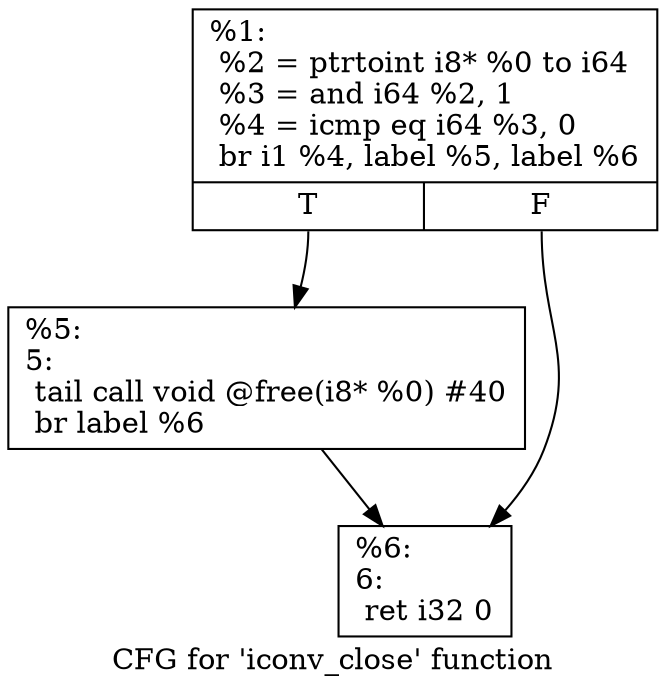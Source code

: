 digraph "CFG for 'iconv_close' function" {
	label="CFG for 'iconv_close' function";

	Node0x1a964d0 [shape=record,label="{%1:\l  %2 = ptrtoint i8* %0 to i64\l  %3 = and i64 %2, 1\l  %4 = icmp eq i64 %3, 0\l  br i1 %4, label %5, label %6\l|{<s0>T|<s1>F}}"];
	Node0x1a964d0:s0 -> Node0x1a96520;
	Node0x1a964d0:s1 -> Node0x1a96570;
	Node0x1a96520 [shape=record,label="{%5:\l5:                                                \l  tail call void @free(i8* %0) #40\l  br label %6\l}"];
	Node0x1a96520 -> Node0x1a96570;
	Node0x1a96570 [shape=record,label="{%6:\l6:                                                \l  ret i32 0\l}"];
}
